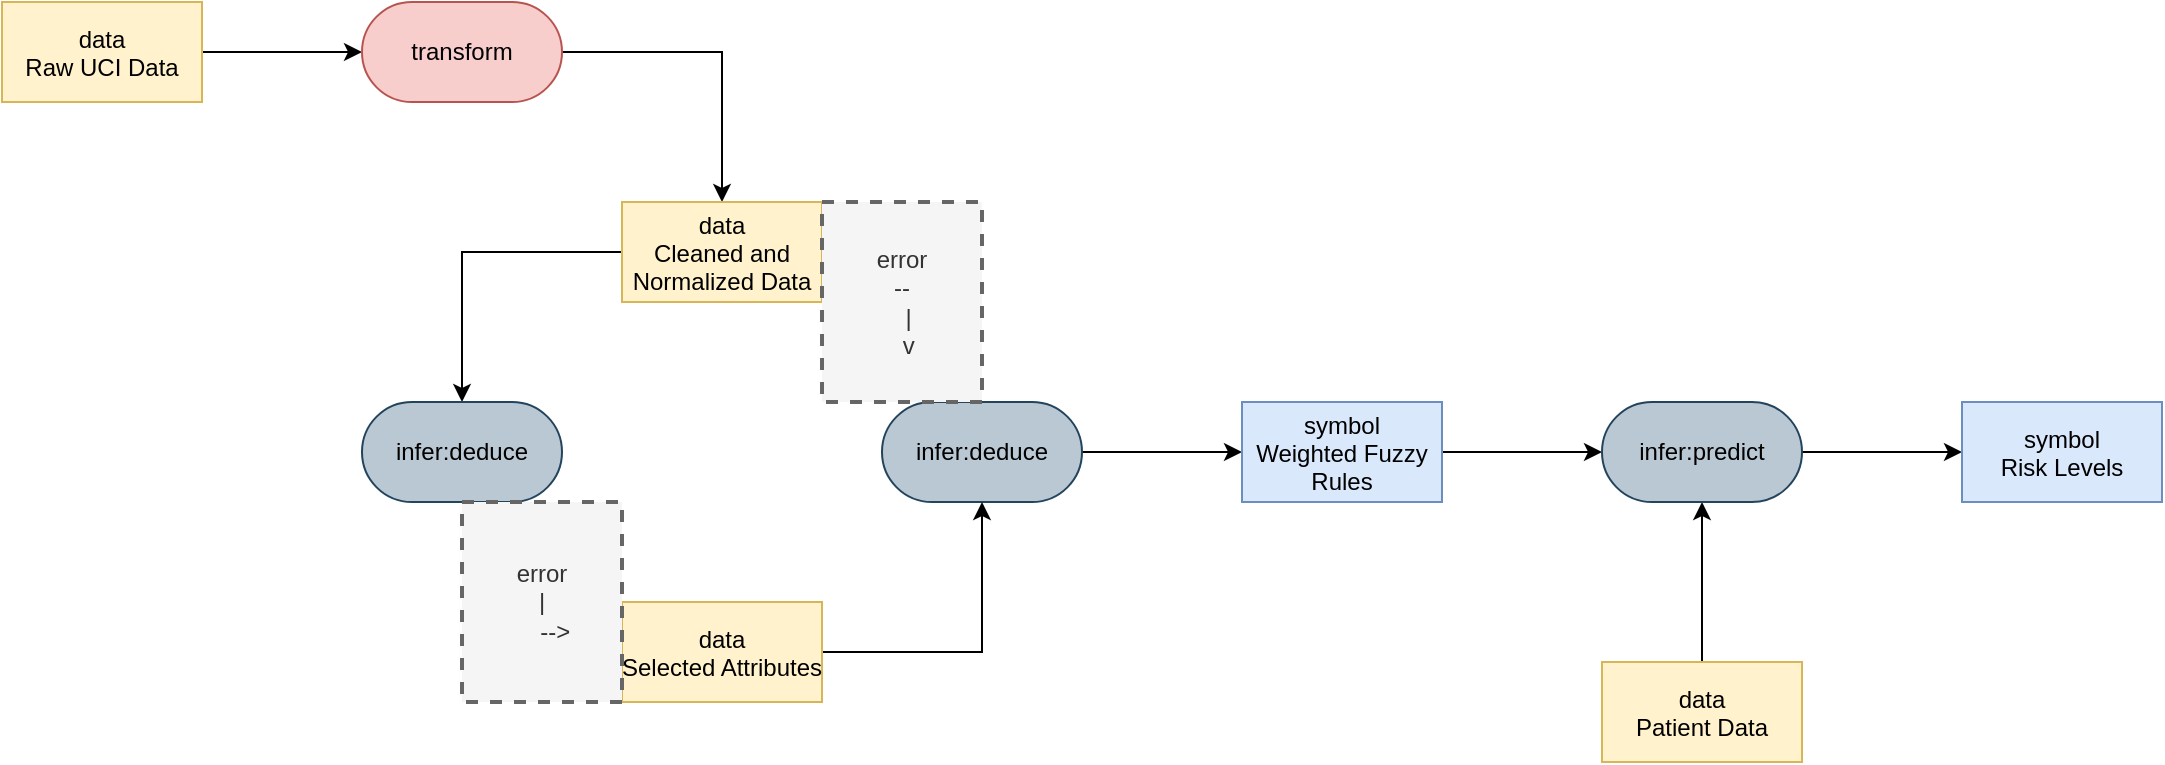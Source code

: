 <mxfile version="27.0.3">
  <diagram name="Page-1" id="cBsXEfL88H1xAuI9glsx">
    <mxGraphModel dx="1123" dy="673" grid="1" gridSize="10" guides="1" tooltips="1" connect="1" arrows="1" fold="1" page="1" pageScale="1" pageWidth="3300" pageHeight="4681" math="0" shadow="0">
      <root>
        <mxCell id="0" />
        <mxCell id="1" parent="0" />
        <mxCell id="UTs0d0hr7OHqI5mropry-3" style="edgeStyle=orthogonalEdgeStyle;rounded=0;orthogonalLoop=1;jettySize=auto;html=1;exitX=1;exitY=0.5;exitDx=0;exitDy=0;entryX=0;entryY=0.5;entryDx=0;entryDy=0;" edge="1" parent="1" source="UTs0d0hr7OHqI5mropry-1" target="UTs0d0hr7OHqI5mropry-2">
          <mxGeometry relative="1" as="geometry" />
        </mxCell>
        <mxCell id="UTs0d0hr7OHqI5mropry-1" value="data&#xa;Raw UCI Data" style="rectangle;fillColor=#fff2cc;strokeColor=#d6b656;" name="data" vertex="1" parent="1">
          <mxGeometry x="340" y="230" width="100" height="50" as="geometry" />
        </mxCell>
        <mxCell id="UTs0d0hr7OHqI5mropry-5" style="edgeStyle=orthogonalEdgeStyle;rounded=0;orthogonalLoop=1;jettySize=auto;html=1;exitX=1;exitY=0.5;exitDx=0;exitDy=0;entryX=0.5;entryY=0;entryDx=0;entryDy=0;" edge="1" parent="1" source="UTs0d0hr7OHqI5mropry-2" target="UTs0d0hr7OHqI5mropry-4">
          <mxGeometry relative="1" as="geometry" />
        </mxCell>
        <mxCell id="UTs0d0hr7OHqI5mropry-2" value="transform" style="rounded=1;whiteSpace=wrap;html=1;arcSize=50;fillColor=#f8cecc;strokeColor=#b85450;" name="transform" vertex="1" parent="1">
          <mxGeometry x="520" y="230" width="100" height="50" as="geometry" />
        </mxCell>
        <mxCell id="UTs0d0hr7OHqI5mropry-7" style="edgeStyle=orthogonalEdgeStyle;rounded=0;orthogonalLoop=1;jettySize=auto;html=1;exitX=0;exitY=0.5;exitDx=0;exitDy=0;entryX=0.5;entryY=0;entryDx=0;entryDy=0;" edge="1" parent="1" source="UTs0d0hr7OHqI5mropry-4" target="UTs0d0hr7OHqI5mropry-6">
          <mxGeometry relative="1" as="geometry" />
        </mxCell>
        <mxCell id="UTs0d0hr7OHqI5mropry-4" value="data&#xa;Cleaned and&#xa;Normalized Data" style="rectangle;fillColor=#fff2cc;strokeColor=#d6b656;" name="data" vertex="1" parent="1">
          <mxGeometry x="650" y="330" width="100" height="50" as="geometry" />
        </mxCell>
        <mxCell id="UTs0d0hr7OHqI5mropry-6" value="infer:deduce" style="rounded=1;whiteSpace=wrap;html=1;arcSize=50;fillColor=#bac8d3;strokeColor=#23445d;" name="infer:deduce" vertex="1" parent="1">
          <mxGeometry x="520" y="430" width="100" height="50" as="geometry" />
        </mxCell>
        <mxCell id="UTs0d0hr7OHqI5mropry-17" style="edgeStyle=orthogonalEdgeStyle;rounded=0;orthogonalLoop=1;jettySize=auto;html=1;exitX=1;exitY=0.5;exitDx=0;exitDy=0;entryX=0;entryY=0.5;entryDx=0;entryDy=0;" edge="1" parent="1" source="UTs0d0hr7OHqI5mropry-8" target="UTs0d0hr7OHqI5mropry-16">
          <mxGeometry relative="1" as="geometry" />
        </mxCell>
        <mxCell id="UTs0d0hr7OHqI5mropry-8" value="infer:deduce" style="rounded=1;whiteSpace=wrap;html=1;arcSize=50;fillColor=#bac8d3;strokeColor=#23445d;" name="infer:deduce" vertex="1" parent="1">
          <mxGeometry x="780" y="430" width="100" height="50" as="geometry" />
        </mxCell>
        <mxCell id="UTs0d0hr7OHqI5mropry-10" value="&lt;div&gt;error&lt;/div&gt;&lt;div&gt;--&lt;/div&gt;&lt;div&gt;&amp;nbsp; |&lt;/div&gt;&lt;div&gt;&amp;nbsp; v&lt;/div&gt;" style="text;html=1;align=center;verticalAlign=middle;whiteSpace=wrap;rounded=0;dashed=1;fillColor=#f5f5f5;fontColor=#333333;strokeColor=#666666;strokeWidth=2;" name="text" vertex="1" parent="1">
          <mxGeometry x="750" y="330" width="80" height="100" as="geometry" />
        </mxCell>
        <mxCell id="UTs0d0hr7OHqI5mropry-15" style="edgeStyle=orthogonalEdgeStyle;rounded=0;orthogonalLoop=1;jettySize=auto;html=1;exitX=1;exitY=0.5;exitDx=0;exitDy=0;entryX=0.5;entryY=1;entryDx=0;entryDy=0;" edge="1" parent="1" source="UTs0d0hr7OHqI5mropry-11" target="UTs0d0hr7OHqI5mropry-8">
          <mxGeometry relative="1" as="geometry" />
        </mxCell>
        <mxCell id="UTs0d0hr7OHqI5mropry-11" value="data&#xa;Selected Attributes" style="rectangle;fillColor=#fff2cc;strokeColor=#d6b656;" name="data" vertex="1" parent="1">
          <mxGeometry x="650" y="530" width="100" height="50" as="geometry" />
        </mxCell>
        <mxCell id="UTs0d0hr7OHqI5mropry-14" value="&lt;div&gt;error&lt;/div&gt;&lt;div&gt;|&lt;/div&gt;&lt;div&gt;&amp;nbsp;&amp;nbsp;&amp;nbsp; --&amp;gt; &lt;br&gt;&lt;/div&gt;" style="text;html=1;align=center;verticalAlign=middle;whiteSpace=wrap;rounded=0;dashed=1;fillColor=#f5f5f5;fontColor=#333333;strokeColor=#666666;strokeWidth=2;" name="text" vertex="1" parent="1">
          <mxGeometry x="570" y="480" width="80" height="100" as="geometry" />
        </mxCell>
        <mxCell id="UTs0d0hr7OHqI5mropry-21" style="edgeStyle=orthogonalEdgeStyle;rounded=0;orthogonalLoop=1;jettySize=auto;html=1;exitX=1;exitY=0.5;exitDx=0;exitDy=0;entryX=0;entryY=0.5;entryDx=0;entryDy=0;" edge="1" parent="1" source="UTs0d0hr7OHqI5mropry-16" target="UTs0d0hr7OHqI5mropry-19">
          <mxGeometry relative="1" as="geometry" />
        </mxCell>
        <mxCell id="UTs0d0hr7OHqI5mropry-16" value="symbol&#xa;Weighted Fuzzy&#xa;Rules" style="rectangle;fillColor=#dae8fc;strokeColor=#6c8ebf;" name="symbol" vertex="1" parent="1">
          <mxGeometry x="960" y="430" width="100" height="50" as="geometry" />
        </mxCell>
        <mxCell id="UTs0d0hr7OHqI5mropry-20" style="edgeStyle=orthogonalEdgeStyle;rounded=0;orthogonalLoop=1;jettySize=auto;html=1;entryX=0.5;entryY=1;entryDx=0;entryDy=0;" edge="1" parent="1" source="UTs0d0hr7OHqI5mropry-18" target="UTs0d0hr7OHqI5mropry-19">
          <mxGeometry relative="1" as="geometry" />
        </mxCell>
        <mxCell id="UTs0d0hr7OHqI5mropry-18" value="data&#xa;Patient Data" style="rectangle;fillColor=#fff2cc;strokeColor=#d6b656;" name="data" vertex="1" parent="1">
          <mxGeometry x="1140" y="560" width="100" height="50" as="geometry" />
        </mxCell>
        <mxCell id="UTs0d0hr7OHqI5mropry-23" style="edgeStyle=orthogonalEdgeStyle;rounded=0;orthogonalLoop=1;jettySize=auto;html=1;exitX=1;exitY=0.5;exitDx=0;exitDy=0;entryX=0;entryY=0.5;entryDx=0;entryDy=0;" edge="1" parent="1" source="UTs0d0hr7OHqI5mropry-19" target="UTs0d0hr7OHqI5mropry-22">
          <mxGeometry relative="1" as="geometry" />
        </mxCell>
        <mxCell id="UTs0d0hr7OHqI5mropry-19" value="infer:predict" style="rounded=1;whiteSpace=wrap;html=1;arcSize=50;fillColor=#bac8d3;strokeColor=#23445d;" name="infer:deduce" vertex="1" parent="1">
          <mxGeometry x="1140" y="430" width="100" height="50" as="geometry" />
        </mxCell>
        <mxCell id="UTs0d0hr7OHqI5mropry-22" value="symbol&#xa;Risk Levels" style="rectangle;fillColor=#dae8fc;strokeColor=#6c8ebf;" name="symbol" vertex="1" parent="1">
          <mxGeometry x="1320" y="430" width="100" height="50" as="geometry" />
        </mxCell>
      </root>
    </mxGraphModel>
  </diagram>
</mxfile>
